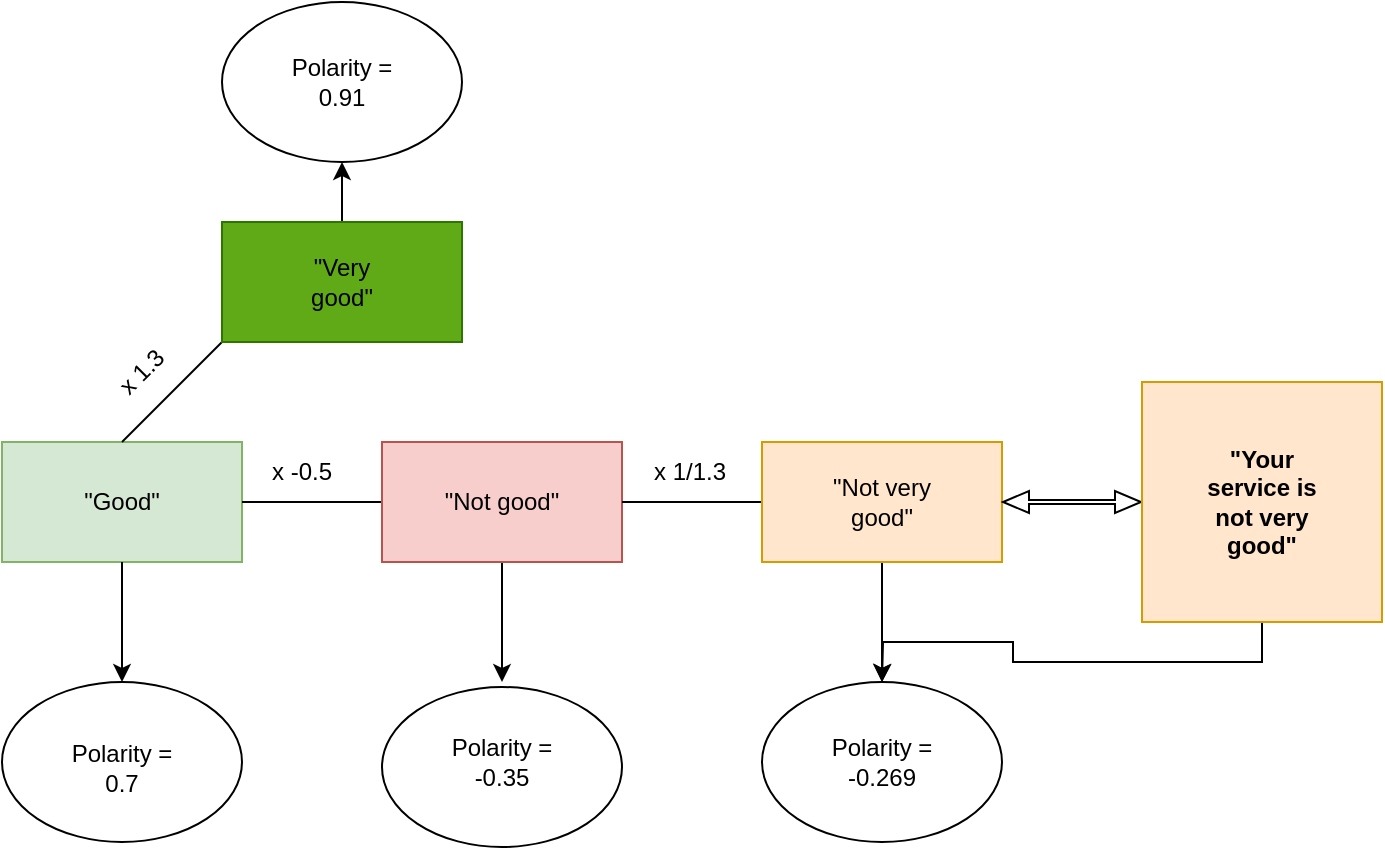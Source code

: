 <mxfile version="19.0.2" type="device"><diagram id="OooVn67Bf8frJhlnlIFp" name="Page-1"><mxGraphModel dx="946" dy="645" grid="1" gridSize="10" guides="1" tooltips="1" connect="1" arrows="1" fold="1" page="1" pageScale="1" pageWidth="1200" pageHeight="1600" math="0" shadow="0"><root><mxCell id="0"/><mxCell id="1" parent="0"/><mxCell id="83p3J2qje-zD63eUMn61-1" value="" style="rounded=0;whiteSpace=wrap;html=1;fillColor=#d5e8d4;strokeColor=#82b366;" vertex="1" parent="1"><mxGeometry x="40" y="240" width="120" height="60" as="geometry"/></mxCell><mxCell id="83p3J2qje-zD63eUMn61-2" value="&quot;Good&quot;" style="text;html=1;strokeColor=none;fillColor=none;align=center;verticalAlign=middle;whiteSpace=wrap;rounded=0;" vertex="1" parent="1"><mxGeometry x="70" y="255" width="60" height="30" as="geometry"/></mxCell><mxCell id="83p3J2qje-zD63eUMn61-3" value="" style="endArrow=classic;html=1;rounded=0;entryX=0.5;entryY=0;entryDx=0;entryDy=0;exitX=0.5;exitY=1;exitDx=0;exitDy=0;" edge="1" parent="1" source="83p3J2qje-zD63eUMn61-1" target="83p3J2qje-zD63eUMn61-4"><mxGeometry width="50" height="50" relative="1" as="geometry"><mxPoint x="80" y="300" as="sourcePoint"/><mxPoint x="80" y="350" as="targetPoint"/><Array as="points"/></mxGeometry></mxCell><mxCell id="83p3J2qje-zD63eUMn61-4" value="" style="ellipse;whiteSpace=wrap;html=1;" vertex="1" parent="1"><mxGeometry x="40" y="360" width="120" height="80" as="geometry"/></mxCell><mxCell id="83p3J2qje-zD63eUMn61-5" value="Polarity = 0.7" style="text;html=1;strokeColor=none;fillColor=none;align=center;verticalAlign=middle;whiteSpace=wrap;rounded=0;" vertex="1" parent="1"><mxGeometry x="70" y="385" width="60" height="35" as="geometry"/></mxCell><mxCell id="83p3J2qje-zD63eUMn61-7" value="" style="endArrow=none;html=1;rounded=0;" edge="1" parent="1"><mxGeometry width="50" height="50" relative="1" as="geometry"><mxPoint x="160" y="270" as="sourcePoint"/><mxPoint x="230" y="270" as="targetPoint"/></mxGeometry></mxCell><mxCell id="83p3J2qje-zD63eUMn61-8" value="x -0.5" style="text;html=1;strokeColor=none;fillColor=none;align=center;verticalAlign=middle;whiteSpace=wrap;rounded=0;" vertex="1" parent="1"><mxGeometry x="160" y="240" width="60" height="30" as="geometry"/></mxCell><mxCell id="83p3J2qje-zD63eUMn61-25" style="edgeStyle=orthogonalEdgeStyle;rounded=0;orthogonalLoop=1;jettySize=auto;html=1;exitX=0.5;exitY=1;exitDx=0;exitDy=0;" edge="1" parent="1" source="83p3J2qje-zD63eUMn61-9"><mxGeometry relative="1" as="geometry"><mxPoint x="290" y="360" as="targetPoint"/></mxGeometry></mxCell><mxCell id="83p3J2qje-zD63eUMn61-9" value="" style="rounded=0;whiteSpace=wrap;html=1;fillColor=#f8cecc;strokeColor=#b85450;" vertex="1" parent="1"><mxGeometry x="230" y="240" width="120" height="60" as="geometry"/></mxCell><mxCell id="83p3J2qje-zD63eUMn61-10" value="&quot;Not good&quot;" style="text;html=1;strokeColor=none;fillColor=none;align=center;verticalAlign=middle;whiteSpace=wrap;rounded=0;" vertex="1" parent="1"><mxGeometry x="260" y="255" width="60" height="30" as="geometry"/></mxCell><mxCell id="83p3J2qje-zD63eUMn61-11" value="" style="endArrow=none;html=1;rounded=0;" edge="1" parent="1"><mxGeometry width="50" height="50" relative="1" as="geometry"><mxPoint x="350" y="270" as="sourcePoint"/><mxPoint x="420" y="270" as="targetPoint"/></mxGeometry></mxCell><mxCell id="83p3J2qje-zD63eUMn61-26" style="edgeStyle=orthogonalEdgeStyle;rounded=0;orthogonalLoop=1;jettySize=auto;html=1;exitX=0.5;exitY=1;exitDx=0;exitDy=0;" edge="1" parent="1" source="83p3J2qje-zD63eUMn61-12"><mxGeometry relative="1" as="geometry"><mxPoint x="480" y="360" as="targetPoint"/></mxGeometry></mxCell><mxCell id="83p3J2qje-zD63eUMn61-12" value="" style="rounded=0;whiteSpace=wrap;html=1;fillColor=#ffe6cc;strokeColor=#d79b00;" vertex="1" parent="1"><mxGeometry x="420" y="240" width="120" height="60" as="geometry"/></mxCell><mxCell id="83p3J2qje-zD63eUMn61-13" value="&quot;Not very good&quot;" style="text;html=1;strokeColor=none;fillColor=none;align=center;verticalAlign=middle;whiteSpace=wrap;rounded=0;" vertex="1" parent="1"><mxGeometry x="450" y="255" width="60" height="30" as="geometry"/></mxCell><mxCell id="83p3J2qje-zD63eUMn61-14" value="x 1/1.3" style="text;html=1;strokeColor=none;fillColor=none;align=center;verticalAlign=middle;whiteSpace=wrap;rounded=0;" vertex="1" parent="1"><mxGeometry x="353.5" y="240" width="60" height="30" as="geometry"/></mxCell><mxCell id="83p3J2qje-zD63eUMn61-15" value="" style="endArrow=none;html=1;rounded=0;" edge="1" parent="1"><mxGeometry width="50" height="50" relative="1" as="geometry"><mxPoint x="100" y="240" as="sourcePoint"/><mxPoint x="150" y="190" as="targetPoint"/></mxGeometry></mxCell><mxCell id="83p3J2qje-zD63eUMn61-29" style="edgeStyle=orthogonalEdgeStyle;rounded=0;orthogonalLoop=1;jettySize=auto;html=1;exitX=0.5;exitY=0;exitDx=0;exitDy=0;" edge="1" parent="1" source="83p3J2qje-zD63eUMn61-16" target="83p3J2qje-zD63eUMn61-30"><mxGeometry relative="1" as="geometry"><mxPoint x="210" y="100" as="targetPoint"/></mxGeometry></mxCell><mxCell id="83p3J2qje-zD63eUMn61-16" value="" style="rounded=0;whiteSpace=wrap;html=1;fillColor=#60a917;fontColor=#ffffff;strokeColor=#2D7600;" vertex="1" parent="1"><mxGeometry x="150" y="130" width="120" height="60" as="geometry"/></mxCell><mxCell id="83p3J2qje-zD63eUMn61-17" value="&quot;Very good&quot;" style="text;html=1;strokeColor=none;fillColor=none;align=center;verticalAlign=middle;whiteSpace=wrap;rounded=0;" vertex="1" parent="1"><mxGeometry x="180" y="145" width="60" height="30" as="geometry"/></mxCell><mxCell id="83p3J2qje-zD63eUMn61-18" value="x 1.3" style="text;html=1;strokeColor=none;fillColor=none;align=center;verticalAlign=middle;whiteSpace=wrap;rounded=0;rotation=-45;" vertex="1" parent="1"><mxGeometry x="80" y="190" width="60" height="30" as="geometry"/></mxCell><mxCell id="83p3J2qje-zD63eUMn61-19" value="" style="shape=flexArrow;endArrow=classic;startArrow=classic;html=1;rounded=0;width=2;endSize=4;endWidth=8;startWidth=8;startSize=4;" edge="1" parent="1"><mxGeometry width="100" height="100" relative="1" as="geometry"><mxPoint x="540" y="270" as="sourcePoint"/><mxPoint x="610" y="270" as="targetPoint"/></mxGeometry></mxCell><mxCell id="83p3J2qje-zD63eUMn61-27" style="edgeStyle=orthogonalEdgeStyle;rounded=0;orthogonalLoop=1;jettySize=auto;html=1;exitX=0.5;exitY=1;exitDx=0;exitDy=0;" edge="1" parent="1" source="83p3J2qje-zD63eUMn61-21"><mxGeometry relative="1" as="geometry"><mxPoint x="480" y="360" as="targetPoint"/></mxGeometry></mxCell><mxCell id="83p3J2qje-zD63eUMn61-21" value="" style="rounded=0;whiteSpace=wrap;html=1;fillColor=#ffe6cc;strokeColor=#d79b00;" vertex="1" parent="1"><mxGeometry x="610" y="210" width="120" height="120" as="geometry"/></mxCell><mxCell id="83p3J2qje-zD63eUMn61-22" value="&lt;b&gt;&quot;Your service is not very good&quot;&lt;/b&gt;" style="text;html=1;strokeColor=none;fillColor=none;align=center;verticalAlign=middle;whiteSpace=wrap;rounded=0;" vertex="1" parent="1"><mxGeometry x="640" y="255" width="60" height="30" as="geometry"/></mxCell><mxCell id="83p3J2qje-zD63eUMn61-30" value="" style="ellipse;whiteSpace=wrap;html=1;" vertex="1" parent="1"><mxGeometry x="150" y="20" width="120" height="80" as="geometry"/></mxCell><mxCell id="83p3J2qje-zD63eUMn61-31" value="Polarity = 0.91" style="text;html=1;strokeColor=none;fillColor=none;align=center;verticalAlign=middle;whiteSpace=wrap;rounded=0;" vertex="1" parent="1"><mxGeometry x="180" y="45" width="60" height="30" as="geometry"/></mxCell><mxCell id="83p3J2qje-zD63eUMn61-32" value="" style="ellipse;whiteSpace=wrap;html=1;" vertex="1" parent="1"><mxGeometry x="230" y="362.5" width="120" height="80" as="geometry"/></mxCell><mxCell id="83p3J2qje-zD63eUMn61-33" value="Polarity = -0.35" style="text;html=1;strokeColor=none;fillColor=none;align=center;verticalAlign=middle;whiteSpace=wrap;rounded=0;" vertex="1" parent="1"><mxGeometry x="260" y="385" width="60" height="30" as="geometry"/></mxCell><mxCell id="83p3J2qje-zD63eUMn61-34" value="" style="ellipse;whiteSpace=wrap;html=1;" vertex="1" parent="1"><mxGeometry x="420" y="360" width="120" height="80" as="geometry"/></mxCell><mxCell id="83p3J2qje-zD63eUMn61-35" value="Polarity = -0.269" style="text;html=1;strokeColor=none;fillColor=none;align=center;verticalAlign=middle;whiteSpace=wrap;rounded=0;" vertex="1" parent="1"><mxGeometry x="450" y="385" width="60" height="30" as="geometry"/></mxCell></root></mxGraphModel></diagram></mxfile>